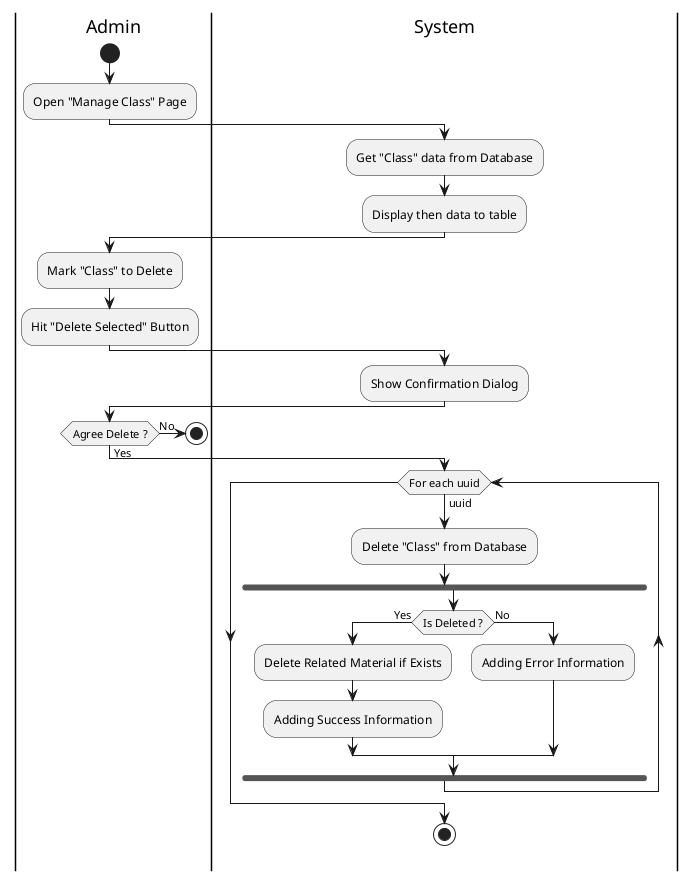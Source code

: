 @startuml DeleteClass

skinparam ConditionEndStyle hline
skinparam Monochrome true
skinparam Shadowing false

|Admin|
start
:Open "Manage Class" Page;

|System|
:Get "Class" data from Database;
:Display then data to table;

|Admin|
:Mark "Class" to Delete;
:Hit "Delete Selected" Button;

|System|
:Show Confirmation Dialog;

|Admin|
if (Agree Delete ?) then (No)
    stop
else (Yes)
    |System|
    while (For each uuid) is (uuid)
        :Delete "Class" from Database;
        fork
            |System|
            if (Is Deleted ?) then (Yes)
                :Delete Related Material if Exists;
                :Adding Success Information;
            else (No)
                :Adding Error Information;
            endif
        endfork
    endwhile
    stop
endif
@enduml